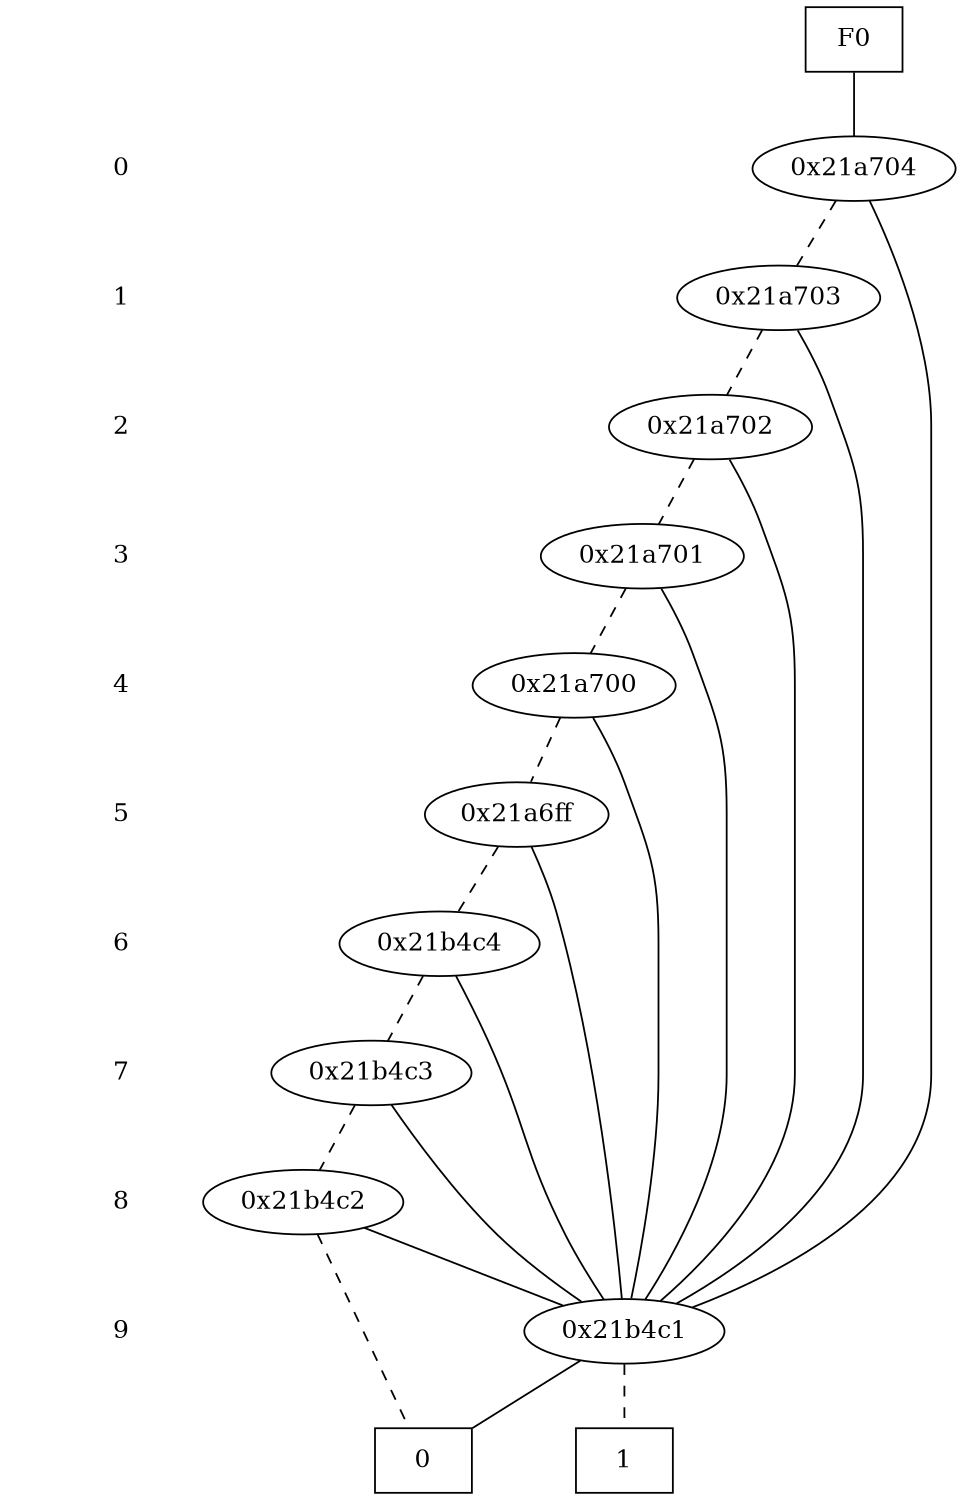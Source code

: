 digraph "DD" {
size = "7.5,10"
center = true;
edge [dir = none];
{ node [shape = plaintext];
  edge [style = invis];
  "CONST NODES" [style = invis];
" 0 " -> " 1 " -> " 2 " -> " 3 " -> " 4 " -> " 5 " -> " 6 " -> " 7 " -> " 8 " -> " 9 " -> "CONST NODES"; 
}
{ rank = same; node [shape = box]; edge [style = invis];
"F0"; }
{ rank = same; " 0 ";
"0x21a704";
}
{ rank = same; " 1 ";
"0x21a703";
}
{ rank = same; " 2 ";
"0x21a702";
}
{ rank = same; " 3 ";
"0x21a701";
}
{ rank = same; " 4 ";
"0x21a700";
}
{ rank = same; " 5 ";
"0x21a6ff";
}
{ rank = same; " 6 ";
"0x21b4c4";
}
{ rank = same; " 7 ";
"0x21b4c3";
}
{ rank = same; " 8 ";
"0x21b4c2";
}
{ rank = same; " 9 ";
"0x21b4c1";
}
{ rank = same; "CONST NODES";
{ node [shape = box]; "0x1c3a10";
"0x1c3a0f";
}
}
"F0" -> "0x21a704" [style = solid];
"0x21a704" -> "0x21b4c1";
"0x21a704" -> "0x21a703" [style = dashed];
"0x21a703" -> "0x21b4c1";
"0x21a703" -> "0x21a702" [style = dashed];
"0x21a702" -> "0x21b4c1";
"0x21a702" -> "0x21a701" [style = dashed];
"0x21a701" -> "0x21b4c1";
"0x21a701" -> "0x21a700" [style = dashed];
"0x21a700" -> "0x21b4c1";
"0x21a700" -> "0x21a6ff" [style = dashed];
"0x21a6ff" -> "0x21b4c1";
"0x21a6ff" -> "0x21b4c4" [style = dashed];
"0x21b4c4" -> "0x21b4c1";
"0x21b4c4" -> "0x21b4c3" [style = dashed];
"0x21b4c3" -> "0x21b4c1";
"0x21b4c3" -> "0x21b4c2" [style = dashed];
"0x21b4c2" -> "0x21b4c1";
"0x21b4c2" -> "0x1c3a10" [style = dashed];
"0x21b4c1" -> "0x1c3a10";
"0x21b4c1" -> "0x1c3a0f" [style = dashed];
"0x1c3a10" [label = "0"];
"0x1c3a0f" [label = "1"];
}
